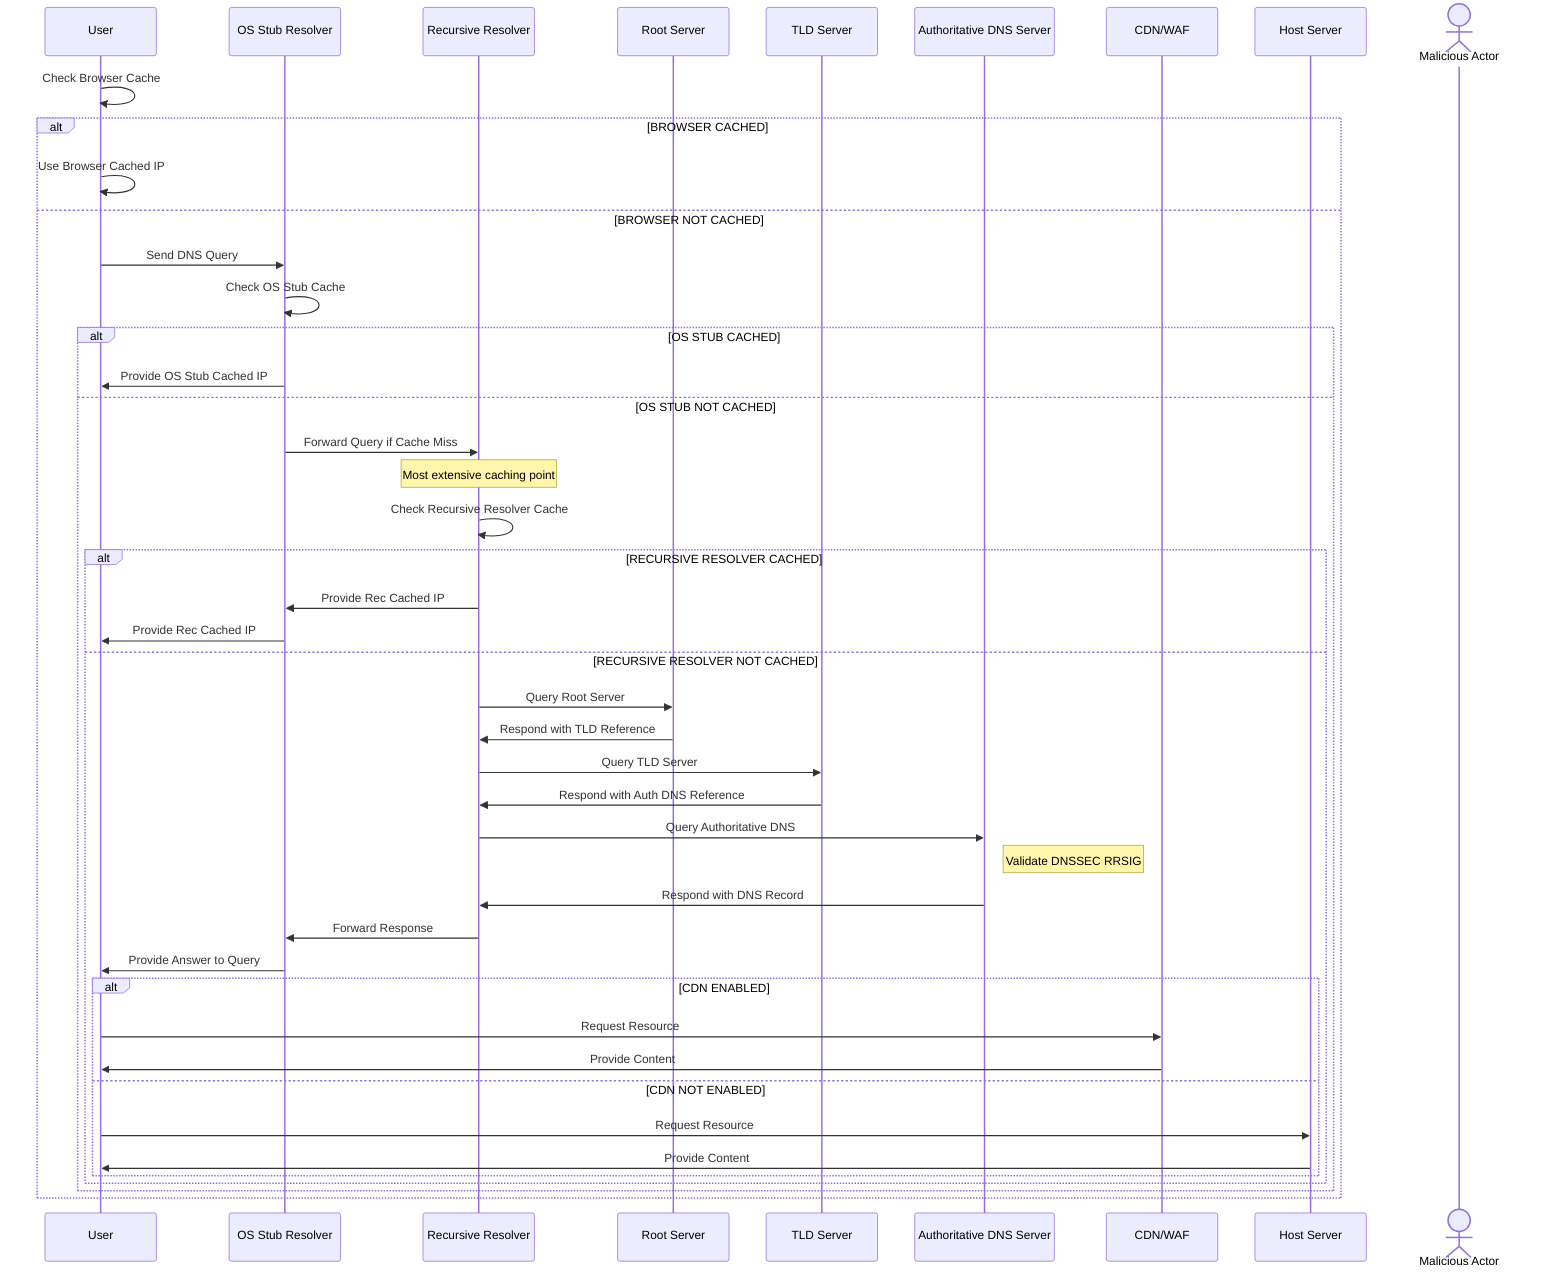 sequenceDiagram
  participant User as User
  participant Stub as OS Stub Resolver
  participant Rec as Recursive Resolver
  participant Root as Root Server
  participant TLD as TLD Server
  participant Auth as Authoritative DNS Server
  participant CDN as CDN/WAF
  participant Host as Host Server
  actor MA as Malicious Actor

%%  Note over User: Through browser,<br>email client,<br>FTP, IoT & others
%%  Note over Stub: Software component<br>integrated into OS
%%  Note over Rec: Data centers owned by<br>ISPs, public DNS providers<br>(Google (8.8.8.8),<br>Cloudflare (1.1.1.1),<br>and OpenDNS
%%  Note over Root: Managed by ICANN with 13<br>authoritative root server IPs,<br>operated by various organizations<br>(e.g., VeriSign, Netnod)

  User->>User: Check Browser Cache
  alt BROWSER CACHED
    User->>User: Use Browser Cached IP
  else BROWSER NOT CACHED
    User->>Stub: Send DNS Query
    Stub->>Stub: Check OS Stub Cache
    alt OS STUB CACHED
      Stub->>User: Provide OS Stub Cached IP
    else OS STUB NOT CACHED
      Stub->>Rec: Forward Query if Cache Miss
      Note over Rec: Most extensive caching point
      Rec->>Rec: Check Recursive Resolver Cache
      alt RECURSIVE RESOLVER CACHED
        Rec->>Stub: Provide Rec Cached IP
        Stub->>User: Provide Rec Cached IP
      else RECURSIVE RESOLVER NOT CACHED
        Rec->>Root: Query Root Server
        Root->>Rec: Respond with TLD Reference
        Rec->>TLD: Query TLD Server
        TLD->>Rec: Respond with Auth DNS Reference
        Rec->>Auth: Query Authoritative DNS
        Note right of Auth: Validate DNSSEC RRSIG
        Auth->>Rec: Respond with DNS Record
        Rec->>Stub: Forward Response
        Stub->>User: Provide Answer to Query
        alt CDN ENABLED
          User->>CDN: Request Resource
          CDN->>User: Provide Content
        else CDN NOT ENABLED
          User->>Host: Request Resource
          Host->>User: Provide Content
        end
    end
  end
end